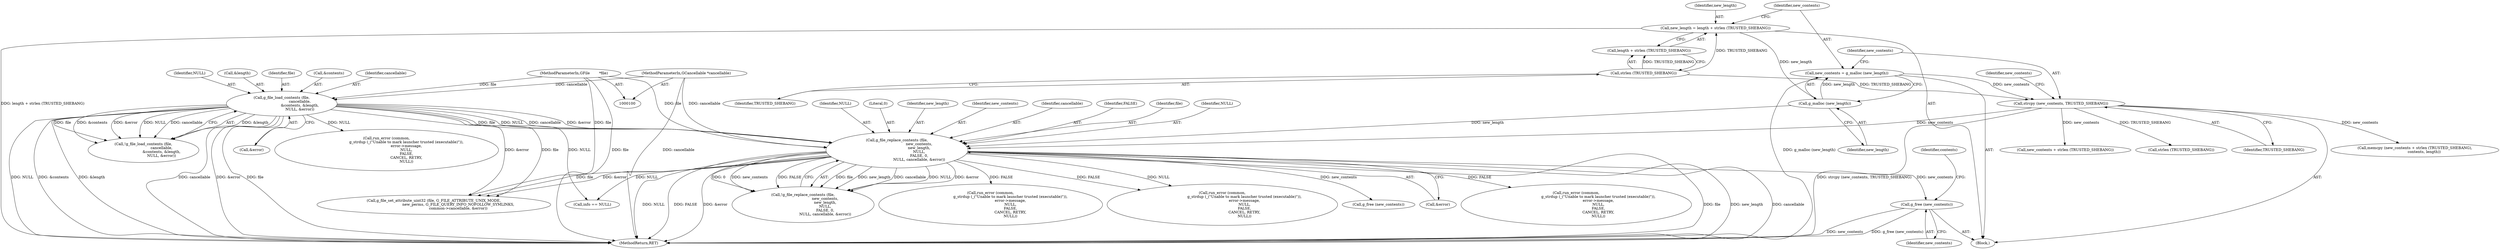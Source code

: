 digraph "0_nautilus_1630f53481f445ada0a455e9979236d31a8d3bb0_1@API" {
"1000266" [label="(Call,g_free (new_contents))"];
"1000205" [label="(Call,g_file_replace_contents (file,\n                                      new_contents,\n                                      new_length,\n                                      NULL,\n                                      FALSE, 0,\n                                      NULL, cancellable, &error))"];
"1000121" [label="(Call,g_file_load_contents (file,\n                               cancellable,\n                               &contents, &length,\n                               NULL, &error))"];
"1000103" [label="(MethodParameterIn,GFile        *file)"];
"1000102" [label="(MethodParameterIn,GCancellable *cancellable)"];
"1000193" [label="(Call,strcpy (new_contents, TRUSTED_SHEBANG))"];
"1000189" [label="(Call,new_contents = g_malloc (new_length))"];
"1000191" [label="(Call,g_malloc (new_length))"];
"1000183" [label="(Call,new_length = length + strlen (TRUSTED_SHEBANG))"];
"1000187" [label="(Call,strlen (TRUSTED_SHEBANG))"];
"1000266" [label="(Call,g_free (new_contents))"];
"1000267" [label="(Identifier,new_contents)"];
"1000226" [label="(Call,run_error (common,\n                                      g_strdup (_(\"Unable to mark launcher trusted (executable)\")),\n                                      error->message,\n                                      NULL,\n                                      FALSE,\n                                      CANCEL, RETRY,\n                                      NULL))"];
"1000123" [label="(Identifier,cancellable)"];
"1000183" [label="(Call,new_length = length + strlen (TRUSTED_SHEBANG))"];
"1000213" [label="(Identifier,cancellable)"];
"1000269" [label="(Identifier,contents)"];
"1000103" [label="(MethodParameterIn,GFile        *file)"];
"1000137" [label="(Call,run_error (common,\n                                  g_strdup (_(\"Unable to mark launcher trusted (executable)\")),\n                                  error->message,\n                                  NULL,\n                                  FALSE,\n                                  CANCEL, RETRY,\n                                  NULL))"];
"1000219" [label="(Call,g_free (new_contents))"];
"1000102" [label="(MethodParameterIn,GCancellable *cancellable)"];
"1000189" [label="(Call,new_contents = g_malloc (new_length))"];
"1000120" [label="(Call,!g_file_load_contents (file,\n                               cancellable,\n                               &contents, &length,\n                               NULL, &error))"];
"1000191" [label="(Call,g_malloc (new_length))"];
"1000214" [label="(Call,&error)"];
"1000210" [label="(Identifier,FALSE)"];
"1000198" [label="(Identifier,new_contents)"];
"1000194" [label="(Identifier,new_contents)"];
"1000190" [label="(Identifier,new_contents)"];
"1000121" [label="(Call,g_file_load_contents (file,\n                               cancellable,\n                               &contents, &length,\n                               NULL, &error))"];
"1000195" [label="(Identifier,TRUSTED_SHEBANG)"];
"1000188" [label="(Identifier,TRUSTED_SHEBANG)"];
"1000128" [label="(Identifier,NULL)"];
"1000206" [label="(Identifier,file)"];
"1000126" [label="(Call,&length)"];
"1000345" [label="(Call,g_file_set_attribute_uint32 (file, G_FILE_ATTRIBUTE_UNIX_MODE,\n                                          new_perms, G_FILE_QUERY_INFO_NOFOLLOW_SYMLINKS,\n                                          common->cancellable, &error))"];
"1000187" [label="(Call,strlen (TRUSTED_SHEBANG))"];
"1000196" [label="(Call,memcpy (new_contents + strlen (TRUSTED_SHEBANG),\n                contents, length))"];
"1000209" [label="(Identifier,NULL)"];
"1000212" [label="(Identifier,NULL)"];
"1000271" [label="(Call,info == NULL)"];
"1000185" [label="(Call,length + strlen (TRUSTED_SHEBANG))"];
"1000122" [label="(Identifier,file)"];
"1000192" [label="(Identifier,new_length)"];
"1000363" [label="(Call,run_error (common,\n                                      g_strdup (_(\"Unable to mark launcher trusted (executable)\")),\n                                      error->message,\n                                      NULL,\n                                      FALSE,\n                                      CANCEL, RETRY,\n                                      NULL))"];
"1000406" [label="(MethodReturn,RET)"];
"1000211" [label="(Literal,0)"];
"1000205" [label="(Call,g_file_replace_contents (file,\n                                      new_contents,\n                                      new_length,\n                                      NULL,\n                                      FALSE, 0,\n                                      NULL, cancellable, &error))"];
"1000208" [label="(Identifier,new_length)"];
"1000207" [label="(Identifier,new_contents)"];
"1000204" [label="(Call,!g_file_replace_contents (file,\n                                      new_contents,\n                                      new_length,\n                                      NULL,\n                                      FALSE, 0,\n                                      NULL, cancellable, &error))"];
"1000182" [label="(Block,)"];
"1000193" [label="(Call,strcpy (new_contents, TRUSTED_SHEBANG))"];
"1000280" [label="(Call,run_error (common,\n                                  g_strdup (_(\"Unable to mark launcher trusted (executable)\")),\n                                  error->message,\n                                  NULL,\n                                  FALSE,\n                                  CANCEL, RETRY,\n                                  NULL))"];
"1000129" [label="(Call,&error)"];
"1000197" [label="(Call,new_contents + strlen (TRUSTED_SHEBANG))"];
"1000199" [label="(Call,strlen (TRUSTED_SHEBANG))"];
"1000124" [label="(Call,&contents)"];
"1000184" [label="(Identifier,new_length)"];
"1000266" -> "1000182"  [label="AST: "];
"1000266" -> "1000267"  [label="CFG: "];
"1000267" -> "1000266"  [label="AST: "];
"1000269" -> "1000266"  [label="CFG: "];
"1000266" -> "1000406"  [label="DDG: new_contents"];
"1000266" -> "1000406"  [label="DDG: g_free (new_contents)"];
"1000205" -> "1000266"  [label="DDG: new_contents"];
"1000205" -> "1000204"  [label="AST: "];
"1000205" -> "1000214"  [label="CFG: "];
"1000206" -> "1000205"  [label="AST: "];
"1000207" -> "1000205"  [label="AST: "];
"1000208" -> "1000205"  [label="AST: "];
"1000209" -> "1000205"  [label="AST: "];
"1000210" -> "1000205"  [label="AST: "];
"1000211" -> "1000205"  [label="AST: "];
"1000212" -> "1000205"  [label="AST: "];
"1000213" -> "1000205"  [label="AST: "];
"1000214" -> "1000205"  [label="AST: "];
"1000204" -> "1000205"  [label="CFG: "];
"1000205" -> "1000406"  [label="DDG: NULL"];
"1000205" -> "1000406"  [label="DDG: FALSE"];
"1000205" -> "1000406"  [label="DDG: &error"];
"1000205" -> "1000406"  [label="DDG: file"];
"1000205" -> "1000406"  [label="DDG: new_length"];
"1000205" -> "1000406"  [label="DDG: cancellable"];
"1000205" -> "1000204"  [label="DDG: file"];
"1000205" -> "1000204"  [label="DDG: new_length"];
"1000205" -> "1000204"  [label="DDG: cancellable"];
"1000205" -> "1000204"  [label="DDG: NULL"];
"1000205" -> "1000204"  [label="DDG: &error"];
"1000205" -> "1000204"  [label="DDG: 0"];
"1000205" -> "1000204"  [label="DDG: new_contents"];
"1000205" -> "1000204"  [label="DDG: FALSE"];
"1000121" -> "1000205"  [label="DDG: file"];
"1000121" -> "1000205"  [label="DDG: NULL"];
"1000121" -> "1000205"  [label="DDG: cancellable"];
"1000121" -> "1000205"  [label="DDG: &error"];
"1000103" -> "1000205"  [label="DDG: file"];
"1000193" -> "1000205"  [label="DDG: new_contents"];
"1000191" -> "1000205"  [label="DDG: new_length"];
"1000102" -> "1000205"  [label="DDG: cancellable"];
"1000205" -> "1000219"  [label="DDG: new_contents"];
"1000205" -> "1000226"  [label="DDG: NULL"];
"1000205" -> "1000226"  [label="DDG: FALSE"];
"1000205" -> "1000271"  [label="DDG: NULL"];
"1000205" -> "1000280"  [label="DDG: FALSE"];
"1000205" -> "1000345"  [label="DDG: file"];
"1000205" -> "1000345"  [label="DDG: &error"];
"1000205" -> "1000363"  [label="DDG: FALSE"];
"1000121" -> "1000120"  [label="AST: "];
"1000121" -> "1000129"  [label="CFG: "];
"1000122" -> "1000121"  [label="AST: "];
"1000123" -> "1000121"  [label="AST: "];
"1000124" -> "1000121"  [label="AST: "];
"1000126" -> "1000121"  [label="AST: "];
"1000128" -> "1000121"  [label="AST: "];
"1000129" -> "1000121"  [label="AST: "];
"1000120" -> "1000121"  [label="CFG: "];
"1000121" -> "1000406"  [label="DDG: &length"];
"1000121" -> "1000406"  [label="DDG: cancellable"];
"1000121" -> "1000406"  [label="DDG: &error"];
"1000121" -> "1000406"  [label="DDG: file"];
"1000121" -> "1000406"  [label="DDG: NULL"];
"1000121" -> "1000406"  [label="DDG: &contents"];
"1000121" -> "1000120"  [label="DDG: &length"];
"1000121" -> "1000120"  [label="DDG: file"];
"1000121" -> "1000120"  [label="DDG: &contents"];
"1000121" -> "1000120"  [label="DDG: &error"];
"1000121" -> "1000120"  [label="DDG: NULL"];
"1000121" -> "1000120"  [label="DDG: cancellable"];
"1000103" -> "1000121"  [label="DDG: file"];
"1000102" -> "1000121"  [label="DDG: cancellable"];
"1000121" -> "1000137"  [label="DDG: NULL"];
"1000121" -> "1000271"  [label="DDG: NULL"];
"1000121" -> "1000345"  [label="DDG: file"];
"1000121" -> "1000345"  [label="DDG: &error"];
"1000103" -> "1000100"  [label="AST: "];
"1000103" -> "1000406"  [label="DDG: file"];
"1000103" -> "1000345"  [label="DDG: file"];
"1000102" -> "1000100"  [label="AST: "];
"1000102" -> "1000406"  [label="DDG: cancellable"];
"1000193" -> "1000182"  [label="AST: "];
"1000193" -> "1000195"  [label="CFG: "];
"1000194" -> "1000193"  [label="AST: "];
"1000195" -> "1000193"  [label="AST: "];
"1000198" -> "1000193"  [label="CFG: "];
"1000193" -> "1000406"  [label="DDG: strcpy (new_contents, TRUSTED_SHEBANG)"];
"1000189" -> "1000193"  [label="DDG: new_contents"];
"1000187" -> "1000193"  [label="DDG: TRUSTED_SHEBANG"];
"1000193" -> "1000196"  [label="DDG: new_contents"];
"1000193" -> "1000197"  [label="DDG: new_contents"];
"1000193" -> "1000199"  [label="DDG: TRUSTED_SHEBANG"];
"1000189" -> "1000182"  [label="AST: "];
"1000189" -> "1000191"  [label="CFG: "];
"1000190" -> "1000189"  [label="AST: "];
"1000191" -> "1000189"  [label="AST: "];
"1000194" -> "1000189"  [label="CFG: "];
"1000189" -> "1000406"  [label="DDG: g_malloc (new_length)"];
"1000191" -> "1000189"  [label="DDG: new_length"];
"1000191" -> "1000192"  [label="CFG: "];
"1000192" -> "1000191"  [label="AST: "];
"1000183" -> "1000191"  [label="DDG: new_length"];
"1000183" -> "1000182"  [label="AST: "];
"1000183" -> "1000185"  [label="CFG: "];
"1000184" -> "1000183"  [label="AST: "];
"1000185" -> "1000183"  [label="AST: "];
"1000190" -> "1000183"  [label="CFG: "];
"1000183" -> "1000406"  [label="DDG: length + strlen (TRUSTED_SHEBANG)"];
"1000187" -> "1000183"  [label="DDG: TRUSTED_SHEBANG"];
"1000187" -> "1000185"  [label="AST: "];
"1000187" -> "1000188"  [label="CFG: "];
"1000188" -> "1000187"  [label="AST: "];
"1000185" -> "1000187"  [label="CFG: "];
"1000187" -> "1000185"  [label="DDG: TRUSTED_SHEBANG"];
}
